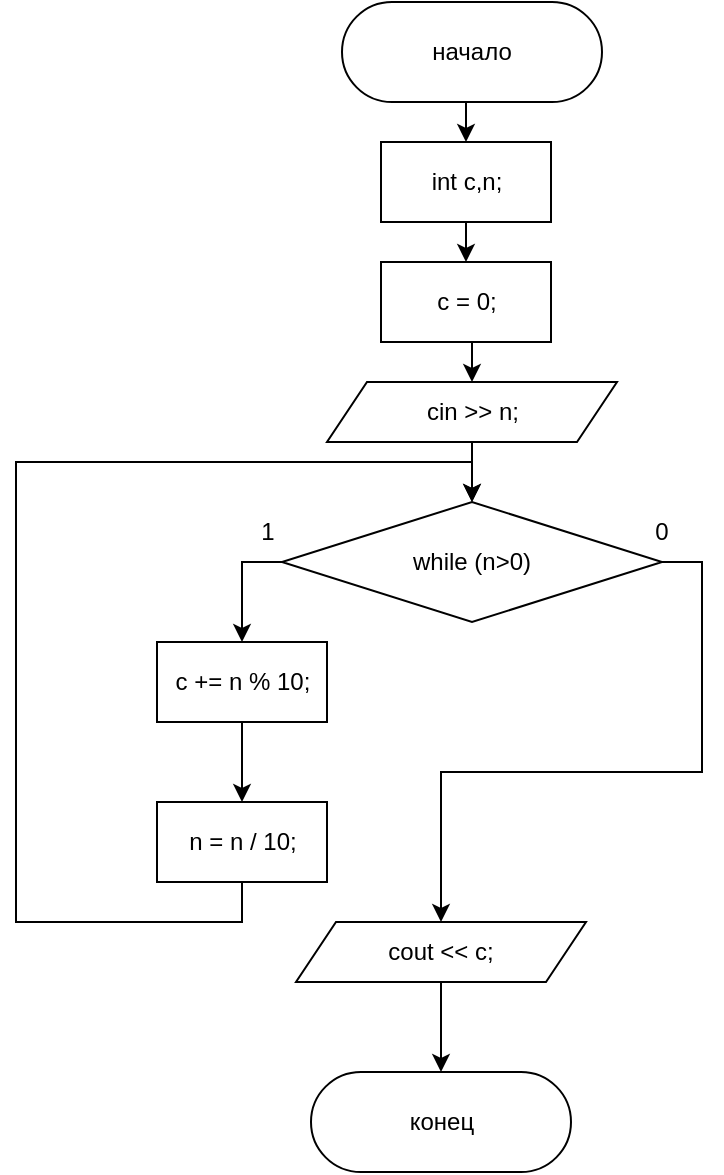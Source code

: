 <mxfile version="15.8.6" type="device"><diagram id="C5RBs43oDa-KdzZeNtuy" name="Page-1"><mxGraphModel dx="460" dy="727" grid="1" gridSize="10" guides="1" tooltips="1" connect="1" arrows="1" fold="1" page="1" pageScale="1" pageWidth="827" pageHeight="1169" math="0" shadow="0"><root><mxCell id="WIyWlLk6GJQsqaUBKTNV-0"/><mxCell id="WIyWlLk6GJQsqaUBKTNV-1" parent="WIyWlLk6GJQsqaUBKTNV-0"/><mxCell id="c8Rrg3yyh6F5p_IP4WzW-0" style="edgeStyle=orthogonalEdgeStyle;rounded=0;orthogonalLoop=1;jettySize=auto;html=1;exitX=0.5;exitY=1;exitDx=0;exitDy=0;entryX=0.5;entryY=0;entryDx=0;entryDy=0;" edge="1" parent="WIyWlLk6GJQsqaUBKTNV-1" source="c8Rrg3yyh6F5p_IP4WzW-1" target="c8Rrg3yyh6F5p_IP4WzW-3"><mxGeometry relative="1" as="geometry"/></mxCell><mxCell id="c8Rrg3yyh6F5p_IP4WzW-1" value="начало" style="rounded=1;whiteSpace=wrap;html=1;arcSize=50;" vertex="1" parent="WIyWlLk6GJQsqaUBKTNV-1"><mxGeometry x="343" width="130" height="50" as="geometry"/></mxCell><mxCell id="c8Rrg3yyh6F5p_IP4WzW-29" style="edgeStyle=orthogonalEdgeStyle;rounded=0;orthogonalLoop=1;jettySize=auto;html=1;exitX=0.5;exitY=1;exitDx=0;exitDy=0;entryX=0.5;entryY=0;entryDx=0;entryDy=0;" edge="1" parent="WIyWlLk6GJQsqaUBKTNV-1" source="c8Rrg3yyh6F5p_IP4WzW-3" target="c8Rrg3yyh6F5p_IP4WzW-28"><mxGeometry relative="1" as="geometry"/></mxCell><mxCell id="c8Rrg3yyh6F5p_IP4WzW-3" value="int c,n;" style="rounded=0;whiteSpace=wrap;html=1;" vertex="1" parent="WIyWlLk6GJQsqaUBKTNV-1"><mxGeometry x="362.5" y="70" width="85" height="40" as="geometry"/></mxCell><mxCell id="c8Rrg3yyh6F5p_IP4WzW-31" style="edgeStyle=orthogonalEdgeStyle;rounded=0;orthogonalLoop=1;jettySize=auto;html=1;exitX=0.5;exitY=1;exitDx=0;exitDy=0;entryX=0.5;entryY=0;entryDx=0;entryDy=0;" edge="1" parent="WIyWlLk6GJQsqaUBKTNV-1" source="c8Rrg3yyh6F5p_IP4WzW-4" target="c8Rrg3yyh6F5p_IP4WzW-5"><mxGeometry relative="1" as="geometry"/></mxCell><mxCell id="c8Rrg3yyh6F5p_IP4WzW-4" value="cin &amp;gt;&amp;gt; n;" style="shape=parallelogram;perimeter=parallelogramPerimeter;whiteSpace=wrap;html=1;fixedSize=1;rounded=1;arcSize=0;" vertex="1" parent="WIyWlLk6GJQsqaUBKTNV-1"><mxGeometry x="335.5" y="190" width="145" height="30" as="geometry"/></mxCell><mxCell id="c8Rrg3yyh6F5p_IP4WzW-34" style="edgeStyle=orthogonalEdgeStyle;rounded=0;orthogonalLoop=1;jettySize=auto;html=1;exitX=0;exitY=0.5;exitDx=0;exitDy=0;entryX=0.5;entryY=0;entryDx=0;entryDy=0;" edge="1" parent="WIyWlLk6GJQsqaUBKTNV-1" source="c8Rrg3yyh6F5p_IP4WzW-5" target="c8Rrg3yyh6F5p_IP4WzW-32"><mxGeometry relative="1" as="geometry"/></mxCell><mxCell id="c8Rrg3yyh6F5p_IP4WzW-38" style="edgeStyle=orthogonalEdgeStyle;rounded=0;orthogonalLoop=1;jettySize=auto;html=1;exitX=1;exitY=0.5;exitDx=0;exitDy=0;entryX=0.5;entryY=0;entryDx=0;entryDy=0;" edge="1" parent="WIyWlLk6GJQsqaUBKTNV-1" source="c8Rrg3yyh6F5p_IP4WzW-5" target="c8Rrg3yyh6F5p_IP4WzW-37"><mxGeometry relative="1" as="geometry"/></mxCell><mxCell id="c8Rrg3yyh6F5p_IP4WzW-5" value="while (n&amp;gt;0)" style="rhombus;whiteSpace=wrap;html=1;rounded=1;arcSize=0;" vertex="1" parent="WIyWlLk6GJQsqaUBKTNV-1"><mxGeometry x="313" y="250" width="190" height="60" as="geometry"/></mxCell><mxCell id="c8Rrg3yyh6F5p_IP4WzW-25" value="конец&lt;br&gt;" style="rounded=1;whiteSpace=wrap;html=1;arcSize=50;" vertex="1" parent="WIyWlLk6GJQsqaUBKTNV-1"><mxGeometry x="327.5" y="535" width="130" height="50" as="geometry"/></mxCell><mxCell id="c8Rrg3yyh6F5p_IP4WzW-30" style="edgeStyle=orthogonalEdgeStyle;rounded=0;orthogonalLoop=1;jettySize=auto;html=1;exitX=0.5;exitY=1;exitDx=0;exitDy=0;entryX=0.5;entryY=0;entryDx=0;entryDy=0;" edge="1" parent="WIyWlLk6GJQsqaUBKTNV-1" source="c8Rrg3yyh6F5p_IP4WzW-28" target="c8Rrg3yyh6F5p_IP4WzW-4"><mxGeometry relative="1" as="geometry"/></mxCell><mxCell id="c8Rrg3yyh6F5p_IP4WzW-28" value="c = 0;" style="rounded=0;whiteSpace=wrap;html=1;" vertex="1" parent="WIyWlLk6GJQsqaUBKTNV-1"><mxGeometry x="362.5" y="130" width="85" height="40" as="geometry"/></mxCell><mxCell id="c8Rrg3yyh6F5p_IP4WzW-35" style="edgeStyle=orthogonalEdgeStyle;rounded=0;orthogonalLoop=1;jettySize=auto;html=1;exitX=0.5;exitY=1;exitDx=0;exitDy=0;entryX=0.5;entryY=0;entryDx=0;entryDy=0;" edge="1" parent="WIyWlLk6GJQsqaUBKTNV-1" source="c8Rrg3yyh6F5p_IP4WzW-32" target="c8Rrg3yyh6F5p_IP4WzW-33"><mxGeometry relative="1" as="geometry"/></mxCell><mxCell id="c8Rrg3yyh6F5p_IP4WzW-32" value="c += n % 10;" style="rounded=0;whiteSpace=wrap;html=1;" vertex="1" parent="WIyWlLk6GJQsqaUBKTNV-1"><mxGeometry x="250.5" y="320" width="85" height="40" as="geometry"/></mxCell><mxCell id="c8Rrg3yyh6F5p_IP4WzW-36" style="edgeStyle=orthogonalEdgeStyle;rounded=0;orthogonalLoop=1;jettySize=auto;html=1;exitX=0.5;exitY=1;exitDx=0;exitDy=0;entryX=0.5;entryY=0;entryDx=0;entryDy=0;" edge="1" parent="WIyWlLk6GJQsqaUBKTNV-1" source="c8Rrg3yyh6F5p_IP4WzW-33" target="c8Rrg3yyh6F5p_IP4WzW-5"><mxGeometry relative="1" as="geometry"><Array as="points"><mxPoint x="293" y="460"/><mxPoint x="180" y="460"/><mxPoint x="180" y="230"/><mxPoint x="408" y="230"/></Array></mxGeometry></mxCell><mxCell id="c8Rrg3yyh6F5p_IP4WzW-33" value="n = n / 10;" style="rounded=0;whiteSpace=wrap;html=1;" vertex="1" parent="WIyWlLk6GJQsqaUBKTNV-1"><mxGeometry x="250.5" y="400" width="85" height="40" as="geometry"/></mxCell><mxCell id="c8Rrg3yyh6F5p_IP4WzW-39" style="edgeStyle=orthogonalEdgeStyle;rounded=0;orthogonalLoop=1;jettySize=auto;html=1;exitX=0.5;exitY=1;exitDx=0;exitDy=0;entryX=0.5;entryY=0;entryDx=0;entryDy=0;" edge="1" parent="WIyWlLk6GJQsqaUBKTNV-1" source="c8Rrg3yyh6F5p_IP4WzW-37" target="c8Rrg3yyh6F5p_IP4WzW-25"><mxGeometry relative="1" as="geometry"/></mxCell><mxCell id="c8Rrg3yyh6F5p_IP4WzW-37" value="cout &amp;lt;&amp;lt; c;" style="shape=parallelogram;perimeter=parallelogramPerimeter;whiteSpace=wrap;html=1;fixedSize=1;rounded=1;arcSize=0;" vertex="1" parent="WIyWlLk6GJQsqaUBKTNV-1"><mxGeometry x="320" y="460" width="145" height="30" as="geometry"/></mxCell><mxCell id="c8Rrg3yyh6F5p_IP4WzW-40" value="1" style="text;html=1;strokeColor=none;fillColor=none;align=center;verticalAlign=middle;whiteSpace=wrap;rounded=0;" vertex="1" parent="WIyWlLk6GJQsqaUBKTNV-1"><mxGeometry x="275.5" y="250" width="60" height="30" as="geometry"/></mxCell><mxCell id="c8Rrg3yyh6F5p_IP4WzW-41" value="0" style="text;html=1;strokeColor=none;fillColor=none;align=center;verticalAlign=middle;whiteSpace=wrap;rounded=0;" vertex="1" parent="WIyWlLk6GJQsqaUBKTNV-1"><mxGeometry x="473" y="250" width="60" height="30" as="geometry"/></mxCell></root></mxGraphModel></diagram></mxfile>